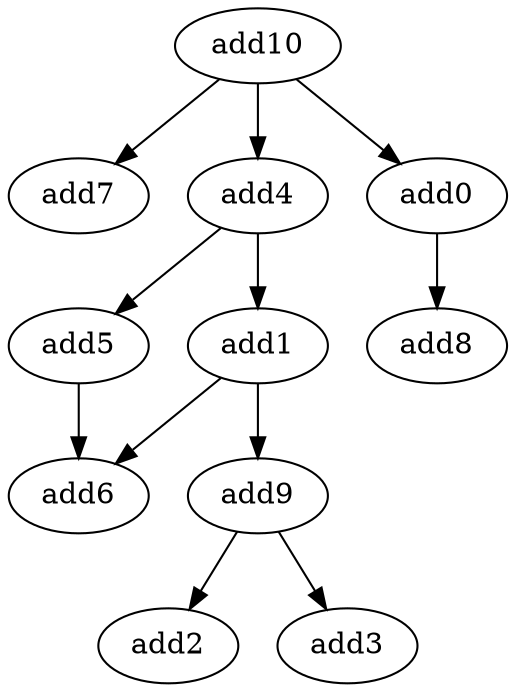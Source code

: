 strict digraph  {
add10 [opcode=add];
add8 [opcode=add];
add7 [opcode=add];
add1 [opcode=add];
add6 [opcode=add];
add4 [opcode=add];
add5 [opcode=add];
add2 [opcode=add];
add9 [opcode=add];
add0 [opcode=add];
add3 [opcode=add];
add10 -> add4;
add10 -> add0;
add10 -> add7;
add1 -> add9;
add1 -> add6;
add4 -> add1;
add4 -> add5;
add5 -> add6;
add9 -> add2;
add9 -> add3;
add0 -> add8;
}

